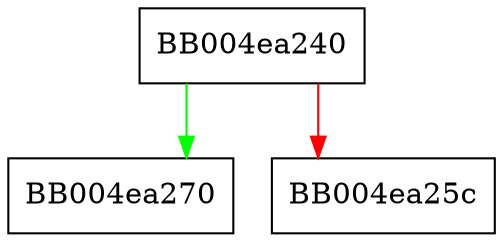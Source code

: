 digraph tls_construct_key_update {
  node [shape="box"];
  graph [splines=ortho];
  BB004ea240 -> BB004ea270 [color="green"];
  BB004ea240 -> BB004ea25c [color="red"];
}